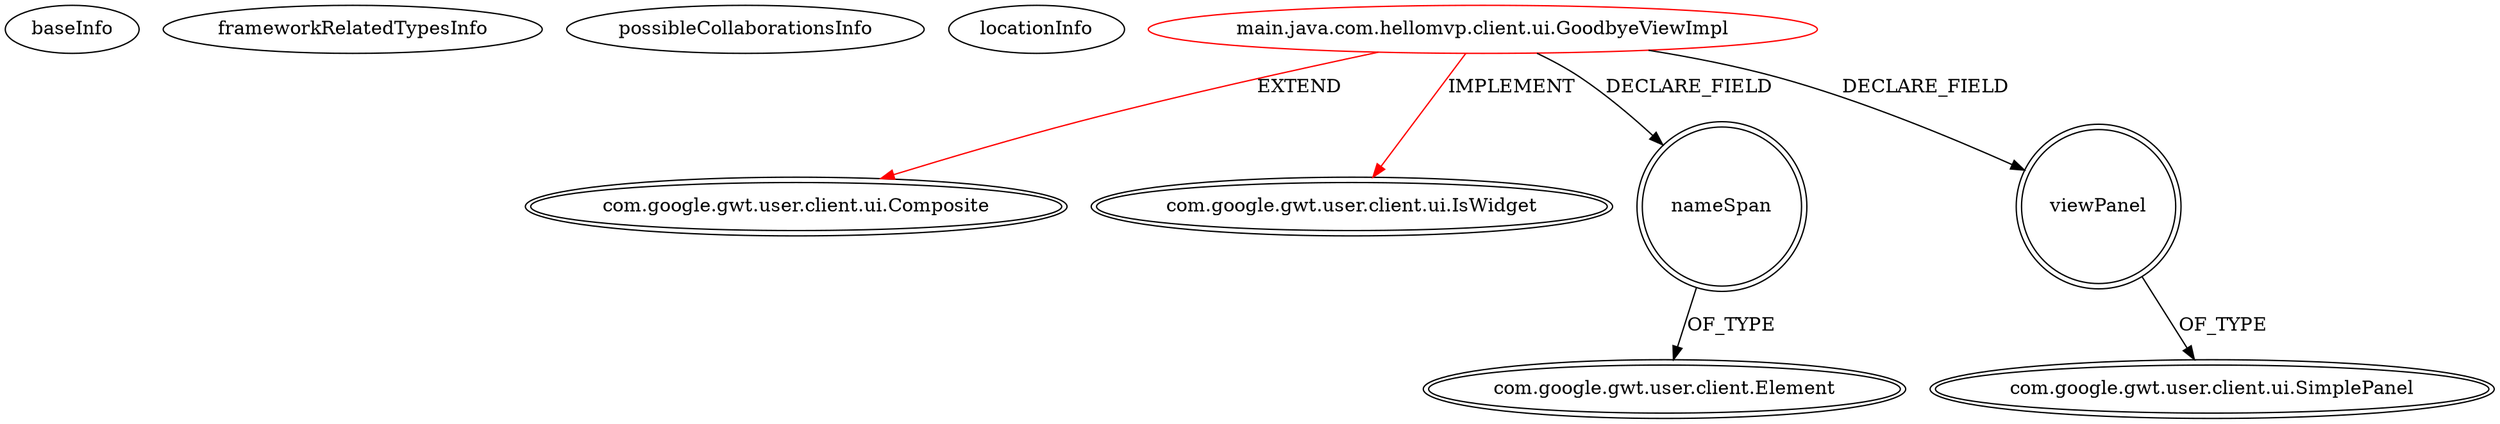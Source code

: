 digraph {
baseInfo[graphId=676,category="extension_graph",isAnonymous=false,possibleRelation=false]
frameworkRelatedTypesInfo[0="com.google.gwt.user.client.ui.Composite",1="com.google.gwt.user.client.ui.IsWidget"]
possibleCollaborationsInfo[]
locationInfo[projectName="anozaki-GwtHelloMvpTest",filePath="/anozaki-GwtHelloMvpTest/GwtHelloMvpTest-master/src/main/java/com/hellomvp/client/ui/GoodbyeViewImpl.java",contextSignature="GoodbyeViewImpl",graphId="676"]
0[label="main.java.com.hellomvp.client.ui.GoodbyeViewImpl",vertexType="ROOT_CLIENT_CLASS_DECLARATION",isFrameworkType=false,color=red]
1[label="com.google.gwt.user.client.ui.Composite",vertexType="FRAMEWORK_CLASS_TYPE",isFrameworkType=true,peripheries=2]
2[label="com.google.gwt.user.client.ui.IsWidget",vertexType="FRAMEWORK_INTERFACE_TYPE",isFrameworkType=true,peripheries=2]
3[label="nameSpan",vertexType="FIELD_DECLARATION",isFrameworkType=true,peripheries=2,shape=circle]
4[label="com.google.gwt.user.client.Element",vertexType="FRAMEWORK_CLASS_TYPE",isFrameworkType=true,peripheries=2]
5[label="viewPanel",vertexType="FIELD_DECLARATION",isFrameworkType=true,peripheries=2,shape=circle]
6[label="com.google.gwt.user.client.ui.SimplePanel",vertexType="FRAMEWORK_CLASS_TYPE",isFrameworkType=true,peripheries=2]
0->1[label="EXTEND",color=red]
0->2[label="IMPLEMENT",color=red]
0->3[label="DECLARE_FIELD"]
3->4[label="OF_TYPE"]
0->5[label="DECLARE_FIELD"]
5->6[label="OF_TYPE"]
}
